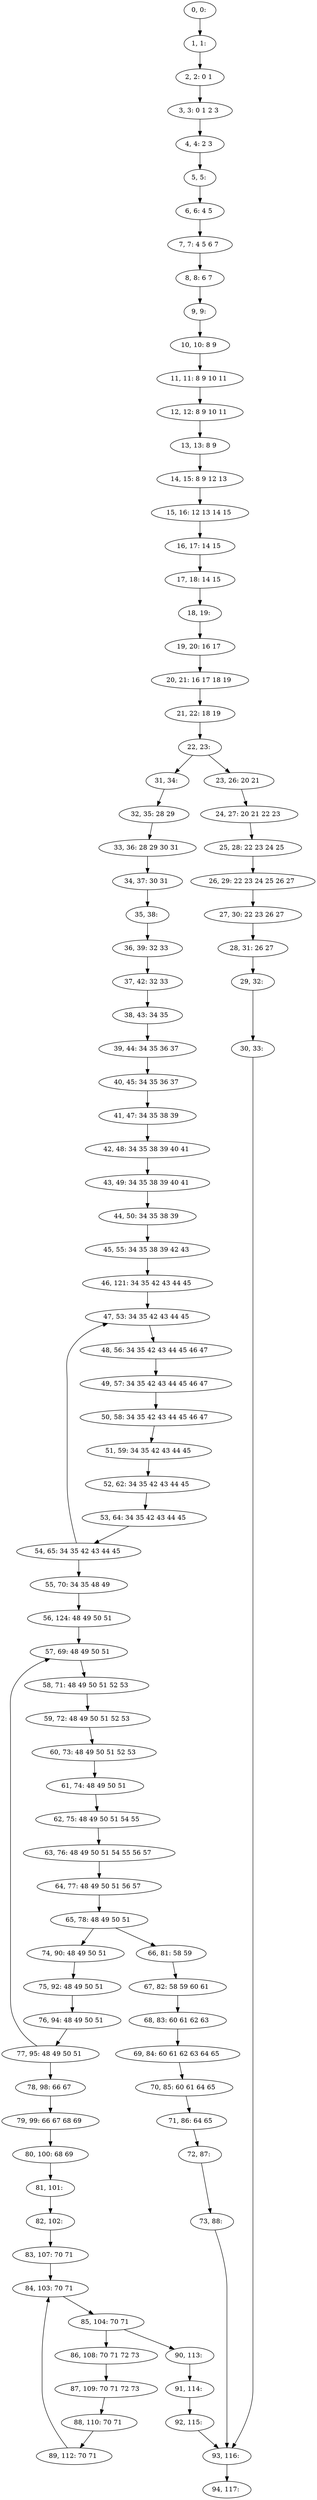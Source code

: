 digraph G {
0[label="0, 0: "];
1[label="1, 1: "];
2[label="2, 2: 0 1 "];
3[label="3, 3: 0 1 2 3 "];
4[label="4, 4: 2 3 "];
5[label="5, 5: "];
6[label="6, 6: 4 5 "];
7[label="7, 7: 4 5 6 7 "];
8[label="8, 8: 6 7 "];
9[label="9, 9: "];
10[label="10, 10: 8 9 "];
11[label="11, 11: 8 9 10 11 "];
12[label="12, 12: 8 9 10 11 "];
13[label="13, 13: 8 9 "];
14[label="14, 15: 8 9 12 13 "];
15[label="15, 16: 12 13 14 15 "];
16[label="16, 17: 14 15 "];
17[label="17, 18: 14 15 "];
18[label="18, 19: "];
19[label="19, 20: 16 17 "];
20[label="20, 21: 16 17 18 19 "];
21[label="21, 22: 18 19 "];
22[label="22, 23: "];
23[label="23, 26: 20 21 "];
24[label="24, 27: 20 21 22 23 "];
25[label="25, 28: 22 23 24 25 "];
26[label="26, 29: 22 23 24 25 26 27 "];
27[label="27, 30: 22 23 26 27 "];
28[label="28, 31: 26 27 "];
29[label="29, 32: "];
30[label="30, 33: "];
31[label="31, 34: "];
32[label="32, 35: 28 29 "];
33[label="33, 36: 28 29 30 31 "];
34[label="34, 37: 30 31 "];
35[label="35, 38: "];
36[label="36, 39: 32 33 "];
37[label="37, 42: 32 33 "];
38[label="38, 43: 34 35 "];
39[label="39, 44: 34 35 36 37 "];
40[label="40, 45: 34 35 36 37 "];
41[label="41, 47: 34 35 38 39 "];
42[label="42, 48: 34 35 38 39 40 41 "];
43[label="43, 49: 34 35 38 39 40 41 "];
44[label="44, 50: 34 35 38 39 "];
45[label="45, 55: 34 35 38 39 42 43 "];
46[label="46, 121: 34 35 42 43 44 45 "];
47[label="47, 53: 34 35 42 43 44 45 "];
48[label="48, 56: 34 35 42 43 44 45 46 47 "];
49[label="49, 57: 34 35 42 43 44 45 46 47 "];
50[label="50, 58: 34 35 42 43 44 45 46 47 "];
51[label="51, 59: 34 35 42 43 44 45 "];
52[label="52, 62: 34 35 42 43 44 45 "];
53[label="53, 64: 34 35 42 43 44 45 "];
54[label="54, 65: 34 35 42 43 44 45 "];
55[label="55, 70: 34 35 48 49 "];
56[label="56, 124: 48 49 50 51 "];
57[label="57, 69: 48 49 50 51 "];
58[label="58, 71: 48 49 50 51 52 53 "];
59[label="59, 72: 48 49 50 51 52 53 "];
60[label="60, 73: 48 49 50 51 52 53 "];
61[label="61, 74: 48 49 50 51 "];
62[label="62, 75: 48 49 50 51 54 55 "];
63[label="63, 76: 48 49 50 51 54 55 56 57 "];
64[label="64, 77: 48 49 50 51 56 57 "];
65[label="65, 78: 48 49 50 51 "];
66[label="66, 81: 58 59 "];
67[label="67, 82: 58 59 60 61 "];
68[label="68, 83: 60 61 62 63 "];
69[label="69, 84: 60 61 62 63 64 65 "];
70[label="70, 85: 60 61 64 65 "];
71[label="71, 86: 64 65 "];
72[label="72, 87: "];
73[label="73, 88: "];
74[label="74, 90: 48 49 50 51 "];
75[label="75, 92: 48 49 50 51 "];
76[label="76, 94: 48 49 50 51 "];
77[label="77, 95: 48 49 50 51 "];
78[label="78, 98: 66 67 "];
79[label="79, 99: 66 67 68 69 "];
80[label="80, 100: 68 69 "];
81[label="81, 101: "];
82[label="82, 102: "];
83[label="83, 107: 70 71 "];
84[label="84, 103: 70 71 "];
85[label="85, 104: 70 71 "];
86[label="86, 108: 70 71 72 73 "];
87[label="87, 109: 70 71 72 73 "];
88[label="88, 110: 70 71 "];
89[label="89, 112: 70 71 "];
90[label="90, 113: "];
91[label="91, 114: "];
92[label="92, 115: "];
93[label="93, 116: "];
94[label="94, 117: "];
0->1 ;
1->2 ;
2->3 ;
3->4 ;
4->5 ;
5->6 ;
6->7 ;
7->8 ;
8->9 ;
9->10 ;
10->11 ;
11->12 ;
12->13 ;
13->14 ;
14->15 ;
15->16 ;
16->17 ;
17->18 ;
18->19 ;
19->20 ;
20->21 ;
21->22 ;
22->23 ;
22->31 ;
23->24 ;
24->25 ;
25->26 ;
26->27 ;
27->28 ;
28->29 ;
29->30 ;
30->93 ;
31->32 ;
32->33 ;
33->34 ;
34->35 ;
35->36 ;
36->37 ;
37->38 ;
38->39 ;
39->40 ;
40->41 ;
41->42 ;
42->43 ;
43->44 ;
44->45 ;
45->46 ;
46->47 ;
47->48 ;
48->49 ;
49->50 ;
50->51 ;
51->52 ;
52->53 ;
53->54 ;
54->55 ;
54->47 ;
55->56 ;
56->57 ;
57->58 ;
58->59 ;
59->60 ;
60->61 ;
61->62 ;
62->63 ;
63->64 ;
64->65 ;
65->66 ;
65->74 ;
66->67 ;
67->68 ;
68->69 ;
69->70 ;
70->71 ;
71->72 ;
72->73 ;
73->93 ;
74->75 ;
75->76 ;
76->77 ;
77->78 ;
77->57 ;
78->79 ;
79->80 ;
80->81 ;
81->82 ;
82->83 ;
83->84 ;
84->85 ;
85->86 ;
85->90 ;
86->87 ;
87->88 ;
88->89 ;
89->84 ;
90->91 ;
91->92 ;
92->93 ;
93->94 ;
}
